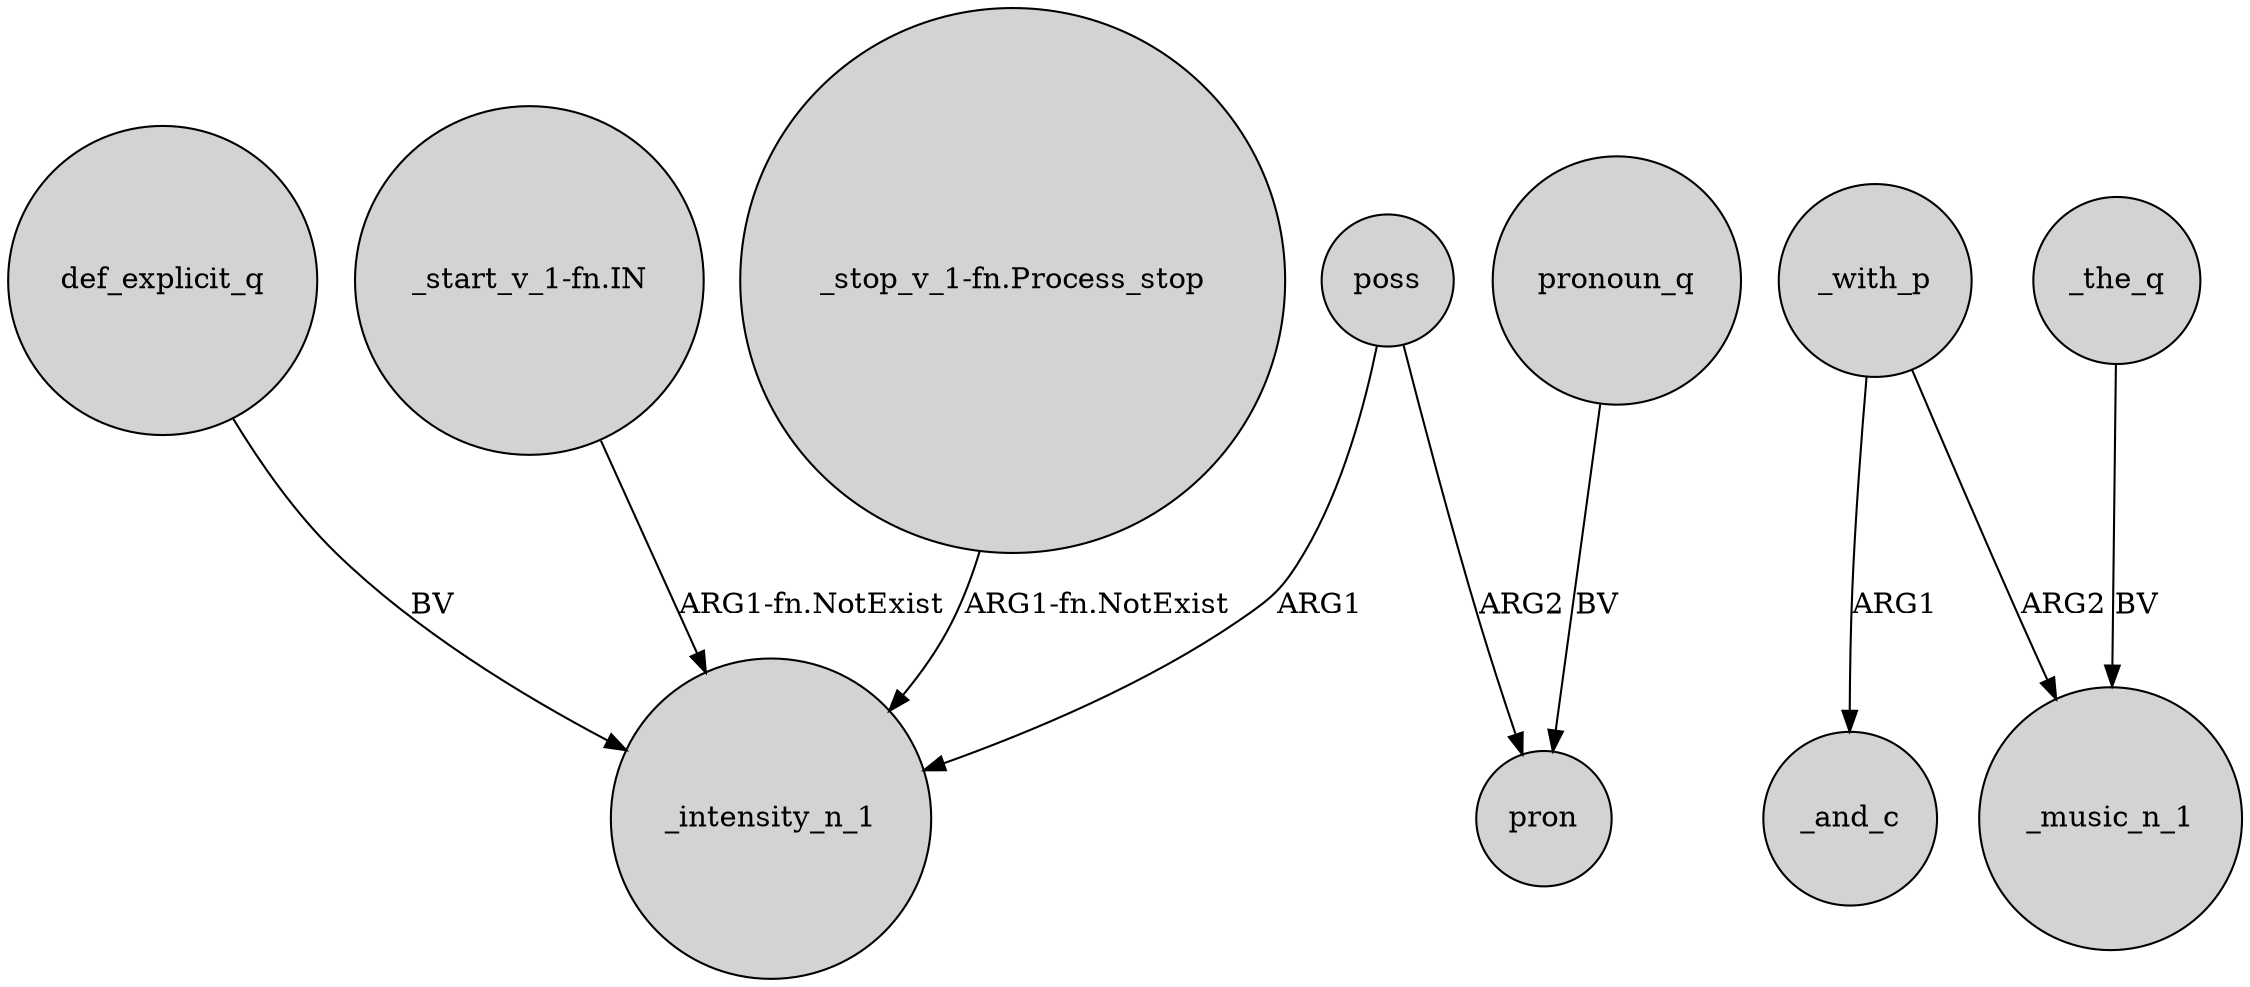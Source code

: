 digraph {
	node [shape=circle style=filled]
	poss -> _intensity_n_1 [label=ARG1]
	_with_p -> _music_n_1 [label=ARG2]
	_the_q -> _music_n_1 [label=BV]
	def_explicit_q -> _intensity_n_1 [label=BV]
	poss -> pron [label=ARG2]
	"_start_v_1-fn.IN" -> _intensity_n_1 [label="ARG1-fn.NotExist"]
	_with_p -> _and_c [label=ARG1]
	"_stop_v_1-fn.Process_stop" -> _intensity_n_1 [label="ARG1-fn.NotExist"]
	pronoun_q -> pron [label=BV]
}
